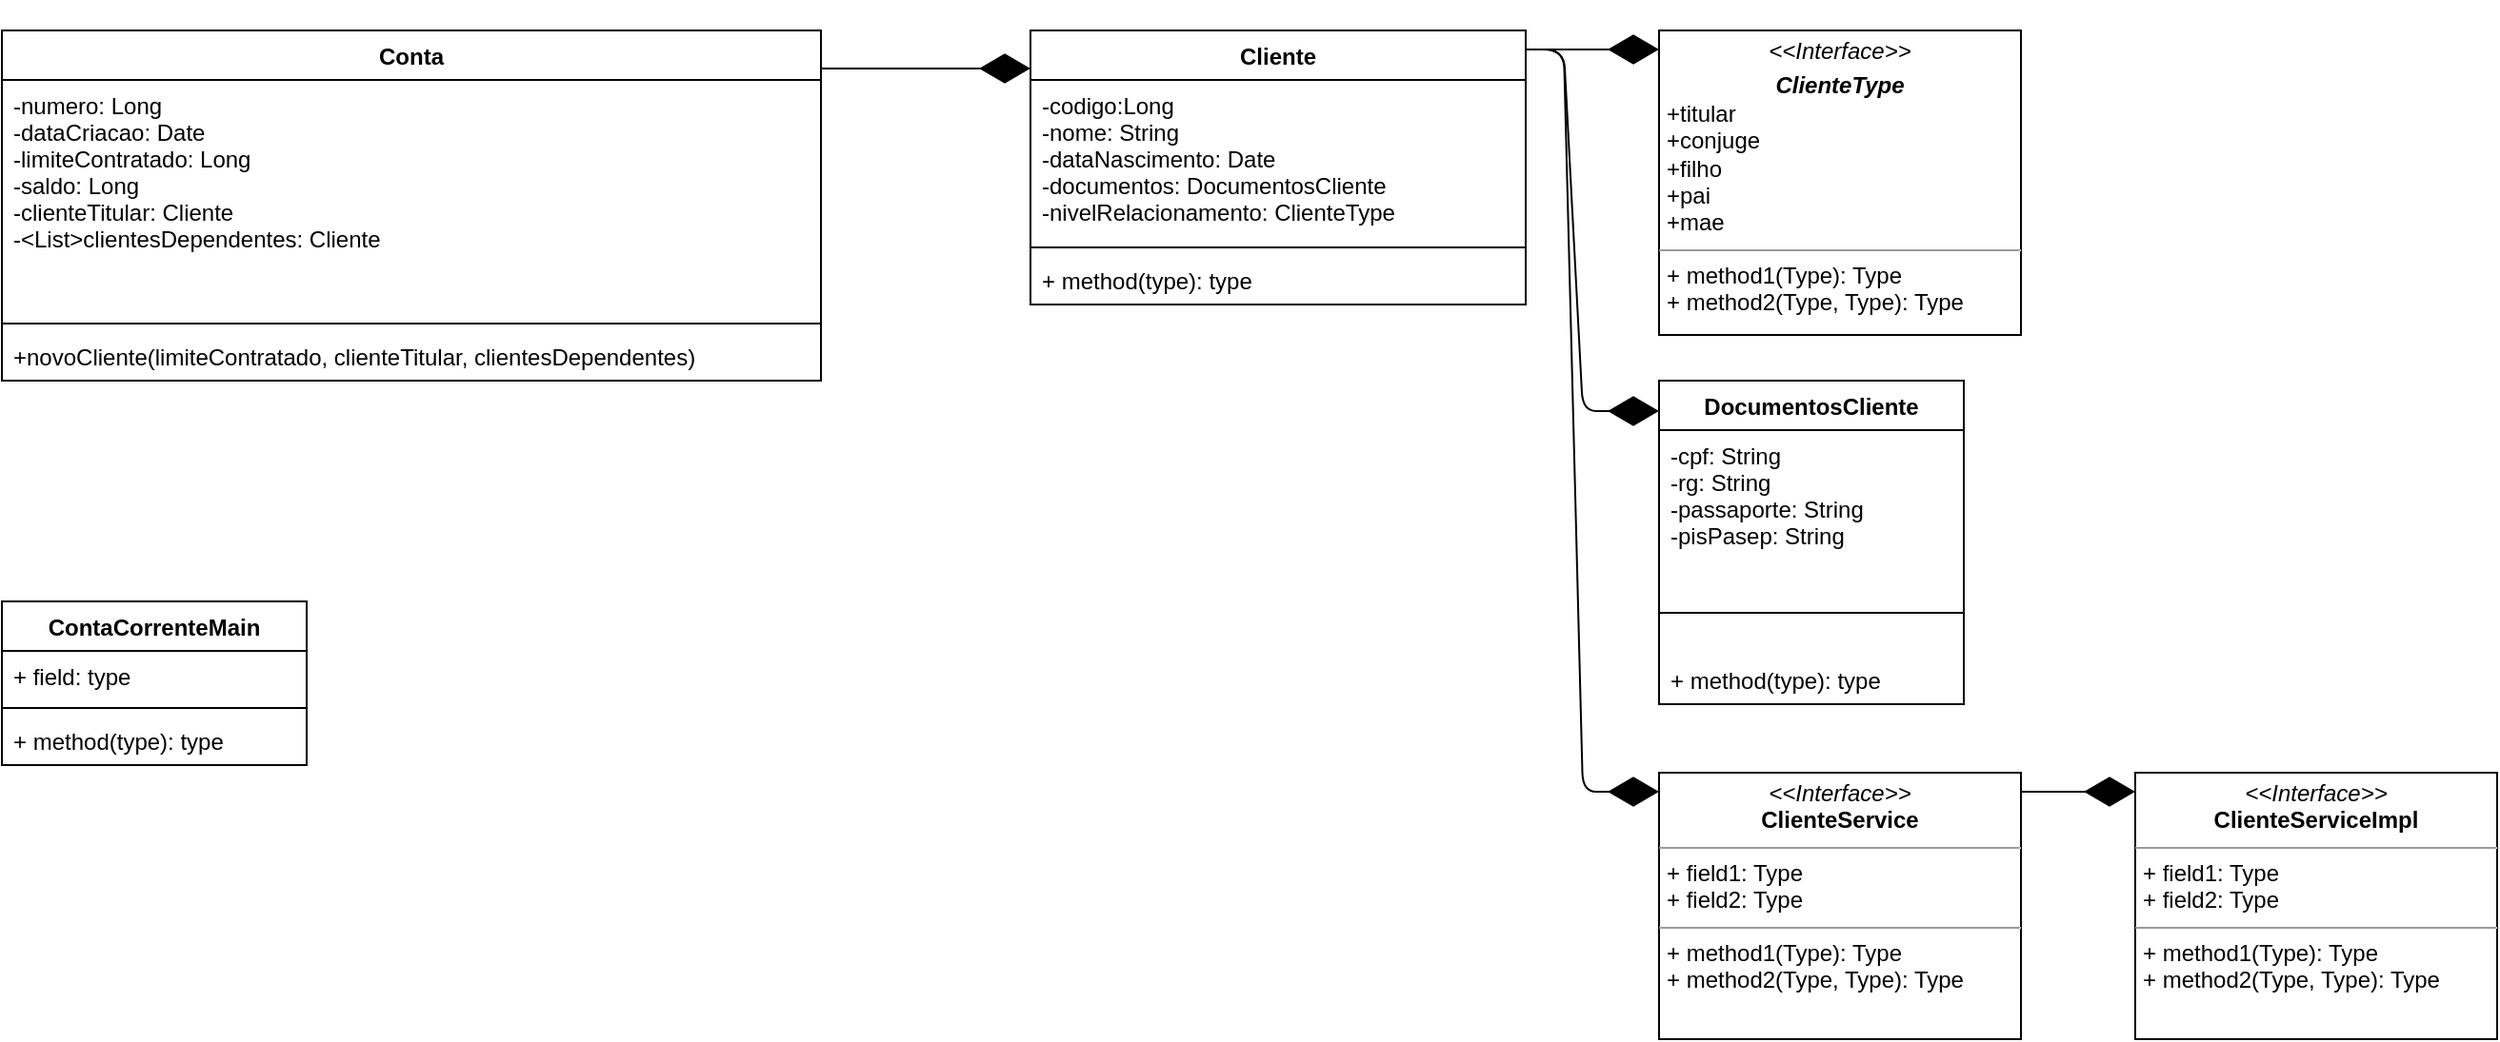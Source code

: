 <mxfile version="12.8.5" type="github">
  <diagram id="CkcvElr7PhPb-9SwqNrt" name="Page-1">
    <mxGraphModel dx="1026" dy="664" grid="1" gridSize="10" guides="1" tooltips="1" connect="1" arrows="1" fold="1" page="1" pageScale="1" pageWidth="850" pageHeight="1100" math="0" shadow="0">
      <root>
        <mxCell id="0" />
        <mxCell id="1" parent="0" />
        <mxCell id="uZX-SA1hG_qM--rtUnc_-1" value="Conta" style="swimlane;fontStyle=1;align=center;verticalAlign=top;childLayout=stackLayout;horizontal=1;startSize=26;horizontalStack=0;resizeParent=1;resizeParentMax=0;resizeLast=0;collapsible=1;marginBottom=0;" parent="1" vertex="1">
          <mxGeometry x="80" y="80" width="430" height="184" as="geometry" />
        </mxCell>
        <mxCell id="uZX-SA1hG_qM--rtUnc_-2" value="-numero: Long&#xa;-dataCriacao: Date&#xa;-limiteContratado: Long&#xa;-saldo: Long&#xa;-clienteTitular: Cliente&#xa;-&lt;List&gt;clientesDependentes: Cliente" style="text;strokeColor=none;fillColor=none;align=left;verticalAlign=top;spacingLeft=4;spacingRight=4;overflow=hidden;rotatable=0;points=[[0,0.5],[1,0.5]];portConstraint=eastwest;" parent="uZX-SA1hG_qM--rtUnc_-1" vertex="1">
          <mxGeometry y="26" width="430" height="124" as="geometry" />
        </mxCell>
        <mxCell id="uZX-SA1hG_qM--rtUnc_-3" value="" style="line;strokeWidth=1;fillColor=none;align=left;verticalAlign=middle;spacingTop=-1;spacingLeft=3;spacingRight=3;rotatable=0;labelPosition=right;points=[];portConstraint=eastwest;" parent="uZX-SA1hG_qM--rtUnc_-1" vertex="1">
          <mxGeometry y="150" width="430" height="8" as="geometry" />
        </mxCell>
        <mxCell id="uZX-SA1hG_qM--rtUnc_-4" value="+novoCliente(limiteContratado, clienteTitular, clientesDependentes)" style="text;strokeColor=none;fillColor=none;align=left;verticalAlign=top;spacingLeft=4;spacingRight=4;overflow=hidden;rotatable=0;points=[[0,0.5],[1,0.5]];portConstraint=eastwest;" parent="uZX-SA1hG_qM--rtUnc_-1" vertex="1">
          <mxGeometry y="158" width="430" height="26" as="geometry" />
        </mxCell>
        <mxCell id="uZX-SA1hG_qM--rtUnc_-10" value="&lt;p style=&quot;margin: 0px ; margin-top: 4px ; text-align: center&quot;&gt;&lt;i&gt;&amp;lt;&amp;lt;Interface&amp;gt;&amp;gt;&lt;/i&gt;&lt;/p&gt;&lt;p style=&quot;margin: 0px ; margin-top: 4px ; text-align: center&quot;&gt;&lt;i&gt;&lt;b&gt;ClienteType&lt;/b&gt;&lt;/i&gt;&lt;br&gt;&lt;/p&gt;&lt;p style=&quot;margin: 0px ; margin-left: 4px&quot;&gt;+titular&lt;/p&gt;&lt;p style=&quot;margin: 0px ; margin-left: 4px&quot;&gt;+conjuge&lt;/p&gt;&lt;p style=&quot;margin: 0px ; margin-left: 4px&quot;&gt;+filho&lt;/p&gt;&lt;p style=&quot;margin: 0px ; margin-left: 4px&quot;&gt;+pai&lt;/p&gt;&lt;p style=&quot;margin: 0px ; margin-left: 4px&quot;&gt;+mae&lt;/p&gt;&lt;hr size=&quot;1&quot;&gt;&lt;p style=&quot;margin: 0px ; margin-left: 4px&quot;&gt;+ method1(Type): Type&lt;br&gt;+ method2(Type, Type): Type&lt;/p&gt;" style="verticalAlign=top;align=left;overflow=fill;fontSize=12;fontFamily=Helvetica;html=1;" parent="1" vertex="1">
          <mxGeometry x="950" y="80" width="190" height="160" as="geometry" />
        </mxCell>
        <mxCell id="zG87jZhh50mzkOYioSsU-5" value="&lt;p style=&quot;margin: 0px ; margin-top: 4px ; text-align: center&quot;&gt;&lt;i&gt;&amp;lt;&amp;lt;Interface&amp;gt;&amp;gt;&lt;/i&gt;&lt;br&gt;&lt;b&gt;ClienteService&lt;/b&gt;&lt;/p&gt;&lt;hr size=&quot;1&quot;&gt;&lt;p style=&quot;margin: 0px ; margin-left: 4px&quot;&gt;+ field1: Type&lt;br&gt;+ field2: Type&lt;/p&gt;&lt;hr size=&quot;1&quot;&gt;&lt;p style=&quot;margin: 0px ; margin-left: 4px&quot;&gt;+ method1(Type): Type&lt;br&gt;+ method2(Type, Type): Type&lt;/p&gt;" style="verticalAlign=top;align=left;overflow=fill;fontSize=12;fontFamily=Helvetica;html=1;" vertex="1" parent="1">
          <mxGeometry x="950" y="470" width="190" height="140" as="geometry" />
        </mxCell>
        <mxCell id="zG87jZhh50mzkOYioSsU-6" value="&lt;p style=&quot;margin: 0px ; margin-top: 4px ; text-align: center&quot;&gt;&lt;i&gt;&amp;lt;&amp;lt;Interface&amp;gt;&amp;gt;&lt;/i&gt;&lt;br&gt;&lt;b&gt;ClienteServiceImpl&lt;/b&gt;&lt;/p&gt;&lt;hr size=&quot;1&quot;&gt;&lt;p style=&quot;margin: 0px ; margin-left: 4px&quot;&gt;+ field1: Type&lt;br&gt;+ field2: Type&lt;/p&gt;&lt;hr size=&quot;1&quot;&gt;&lt;p style=&quot;margin: 0px ; margin-left: 4px&quot;&gt;+ method1(Type): Type&lt;br&gt;+ method2(Type, Type): Type&lt;/p&gt;" style="verticalAlign=top;align=left;overflow=fill;fontSize=12;fontFamily=Helvetica;html=1;" vertex="1" parent="1">
          <mxGeometry x="1200" y="470" width="190" height="140" as="geometry" />
        </mxCell>
        <mxCell id="uZX-SA1hG_qM--rtUnc_-11" value="DocumentosCliente" style="swimlane;fontStyle=1;align=center;verticalAlign=top;childLayout=stackLayout;horizontal=1;startSize=26;horizontalStack=0;resizeParent=1;resizeParentMax=0;resizeLast=0;collapsible=1;marginBottom=0;" parent="1" vertex="1">
          <mxGeometry x="950" y="264" width="160" height="170" as="geometry" />
        </mxCell>
        <mxCell id="uZX-SA1hG_qM--rtUnc_-12" value="-cpf: String&#xa;-rg: String&#xa;-passaporte: String&#xa;-pisPasep: String" style="text;strokeColor=none;fillColor=none;align=left;verticalAlign=top;spacingLeft=4;spacingRight=4;overflow=hidden;rotatable=0;points=[[0,0.5],[1,0.5]];portConstraint=eastwest;" parent="uZX-SA1hG_qM--rtUnc_-11" vertex="1">
          <mxGeometry y="26" width="160" height="74" as="geometry" />
        </mxCell>
        <mxCell id="uZX-SA1hG_qM--rtUnc_-13" value="" style="line;strokeWidth=1;fillColor=none;align=left;verticalAlign=middle;spacingTop=-1;spacingLeft=3;spacingRight=3;rotatable=0;labelPosition=right;points=[];portConstraint=eastwest;" parent="uZX-SA1hG_qM--rtUnc_-11" vertex="1">
          <mxGeometry y="100" width="160" height="44" as="geometry" />
        </mxCell>
        <mxCell id="uZX-SA1hG_qM--rtUnc_-14" value="+ method(type): type" style="text;strokeColor=none;fillColor=none;align=left;verticalAlign=top;spacingLeft=4;spacingRight=4;overflow=hidden;rotatable=0;points=[[0,0.5],[1,0.5]];portConstraint=eastwest;" parent="uZX-SA1hG_qM--rtUnc_-11" vertex="1">
          <mxGeometry y="144" width="160" height="26" as="geometry" />
        </mxCell>
        <mxCell id="zG87jZhh50mzkOYioSsU-8" value="ContaCorrenteMain" style="swimlane;fontStyle=1;align=center;verticalAlign=top;childLayout=stackLayout;horizontal=1;startSize=26;horizontalStack=0;resizeParent=1;resizeParentMax=0;resizeLast=0;collapsible=1;marginBottom=0;" vertex="1" parent="1">
          <mxGeometry x="80" y="380" width="160" height="86" as="geometry" />
        </mxCell>
        <mxCell id="zG87jZhh50mzkOYioSsU-9" value="+ field: type" style="text;strokeColor=none;fillColor=none;align=left;verticalAlign=top;spacingLeft=4;spacingRight=4;overflow=hidden;rotatable=0;points=[[0,0.5],[1,0.5]];portConstraint=eastwest;" vertex="1" parent="zG87jZhh50mzkOYioSsU-8">
          <mxGeometry y="26" width="160" height="26" as="geometry" />
        </mxCell>
        <mxCell id="zG87jZhh50mzkOYioSsU-10" value="" style="line;strokeWidth=1;fillColor=none;align=left;verticalAlign=middle;spacingTop=-1;spacingLeft=3;spacingRight=3;rotatable=0;labelPosition=right;points=[];portConstraint=eastwest;" vertex="1" parent="zG87jZhh50mzkOYioSsU-8">
          <mxGeometry y="52" width="160" height="8" as="geometry" />
        </mxCell>
        <mxCell id="zG87jZhh50mzkOYioSsU-11" value="+ method(type): type" style="text;strokeColor=none;fillColor=none;align=left;verticalAlign=top;spacingLeft=4;spacingRight=4;overflow=hidden;rotatable=0;points=[[0,0.5],[1,0.5]];portConstraint=eastwest;" vertex="1" parent="zG87jZhh50mzkOYioSsU-8">
          <mxGeometry y="60" width="160" height="26" as="geometry" />
        </mxCell>
        <mxCell id="uZX-SA1hG_qM--rtUnc_-5" value="Cliente" style="swimlane;fontStyle=1;align=center;verticalAlign=top;childLayout=stackLayout;horizontal=1;startSize=26;horizontalStack=0;resizeParent=1;resizeParentMax=0;resizeLast=0;collapsible=1;marginBottom=0;" parent="1" vertex="1">
          <mxGeometry x="620" y="80" width="260" height="144" as="geometry" />
        </mxCell>
        <mxCell id="uZX-SA1hG_qM--rtUnc_-6" value="-codigo:Long&#xa;-nome: String&#xa;-dataNascimento: Date&#xa;-documentos: DocumentosCliente&#xa;-nivelRelacionamento: ClienteType" style="text;strokeColor=none;fillColor=none;align=left;verticalAlign=top;spacingLeft=4;spacingRight=4;overflow=hidden;rotatable=0;points=[[0,0.5],[1,0.5]];portConstraint=eastwest;" parent="uZX-SA1hG_qM--rtUnc_-5" vertex="1">
          <mxGeometry y="26" width="260" height="84" as="geometry" />
        </mxCell>
        <mxCell id="uZX-SA1hG_qM--rtUnc_-7" value="" style="line;strokeWidth=1;fillColor=none;align=left;verticalAlign=middle;spacingTop=-1;spacingLeft=3;spacingRight=3;rotatable=0;labelPosition=right;points=[];portConstraint=eastwest;" parent="uZX-SA1hG_qM--rtUnc_-5" vertex="1">
          <mxGeometry y="110" width="260" height="8" as="geometry" />
        </mxCell>
        <mxCell id="uZX-SA1hG_qM--rtUnc_-8" value="+ method(type): type" style="text;strokeColor=none;fillColor=none;align=left;verticalAlign=top;spacingLeft=4;spacingRight=4;overflow=hidden;rotatable=0;points=[[0,0.5],[1,0.5]];portConstraint=eastwest;" parent="uZX-SA1hG_qM--rtUnc_-5" vertex="1">
          <mxGeometry y="118" width="260" height="26" as="geometry" />
        </mxCell>
        <mxCell id="zG87jZhh50mzkOYioSsU-12" value="" style="endArrow=diamondThin;endFill=1;endSize=24;html=1;" edge="1" parent="1">
          <mxGeometry width="160" relative="1" as="geometry">
            <mxPoint x="510" y="100" as="sourcePoint" />
            <mxPoint x="620" y="100" as="targetPoint" />
          </mxGeometry>
        </mxCell>
        <mxCell id="zG87jZhh50mzkOYioSsU-13" value="" style="endArrow=diamondThin;endFill=1;endSize=24;html=1;" edge="1" parent="1">
          <mxGeometry width="160" relative="1" as="geometry">
            <mxPoint x="880" y="90" as="sourcePoint" />
            <mxPoint x="950" y="90" as="targetPoint" />
          </mxGeometry>
        </mxCell>
        <mxCell id="zG87jZhh50mzkOYioSsU-14" value="" style="endArrow=diamondThin;endFill=1;endSize=24;html=1;" edge="1" parent="1">
          <mxGeometry width="160" relative="1" as="geometry">
            <mxPoint x="880" y="90" as="sourcePoint" />
            <mxPoint x="950" y="280" as="targetPoint" />
            <Array as="points">
              <mxPoint x="900" y="90" />
              <mxPoint x="910" y="280" />
            </Array>
          </mxGeometry>
        </mxCell>
        <mxCell id="zG87jZhh50mzkOYioSsU-15" value="" style="endArrow=diamondThin;endFill=1;endSize=24;html=1;" edge="1" parent="1">
          <mxGeometry width="160" relative="1" as="geometry">
            <mxPoint x="880" y="90" as="sourcePoint" />
            <mxPoint x="950" y="480" as="targetPoint" />
            <Array as="points">
              <mxPoint x="900" y="90" />
              <mxPoint x="910" y="480" />
            </Array>
          </mxGeometry>
        </mxCell>
        <mxCell id="zG87jZhh50mzkOYioSsU-16" value="" style="endArrow=diamondThin;endFill=1;endSize=24;html=1;" edge="1" parent="1">
          <mxGeometry width="160" relative="1" as="geometry">
            <mxPoint x="1140" y="480" as="sourcePoint" />
            <mxPoint x="1200" y="480" as="targetPoint" />
          </mxGeometry>
        </mxCell>
      </root>
    </mxGraphModel>
  </diagram>
</mxfile>
